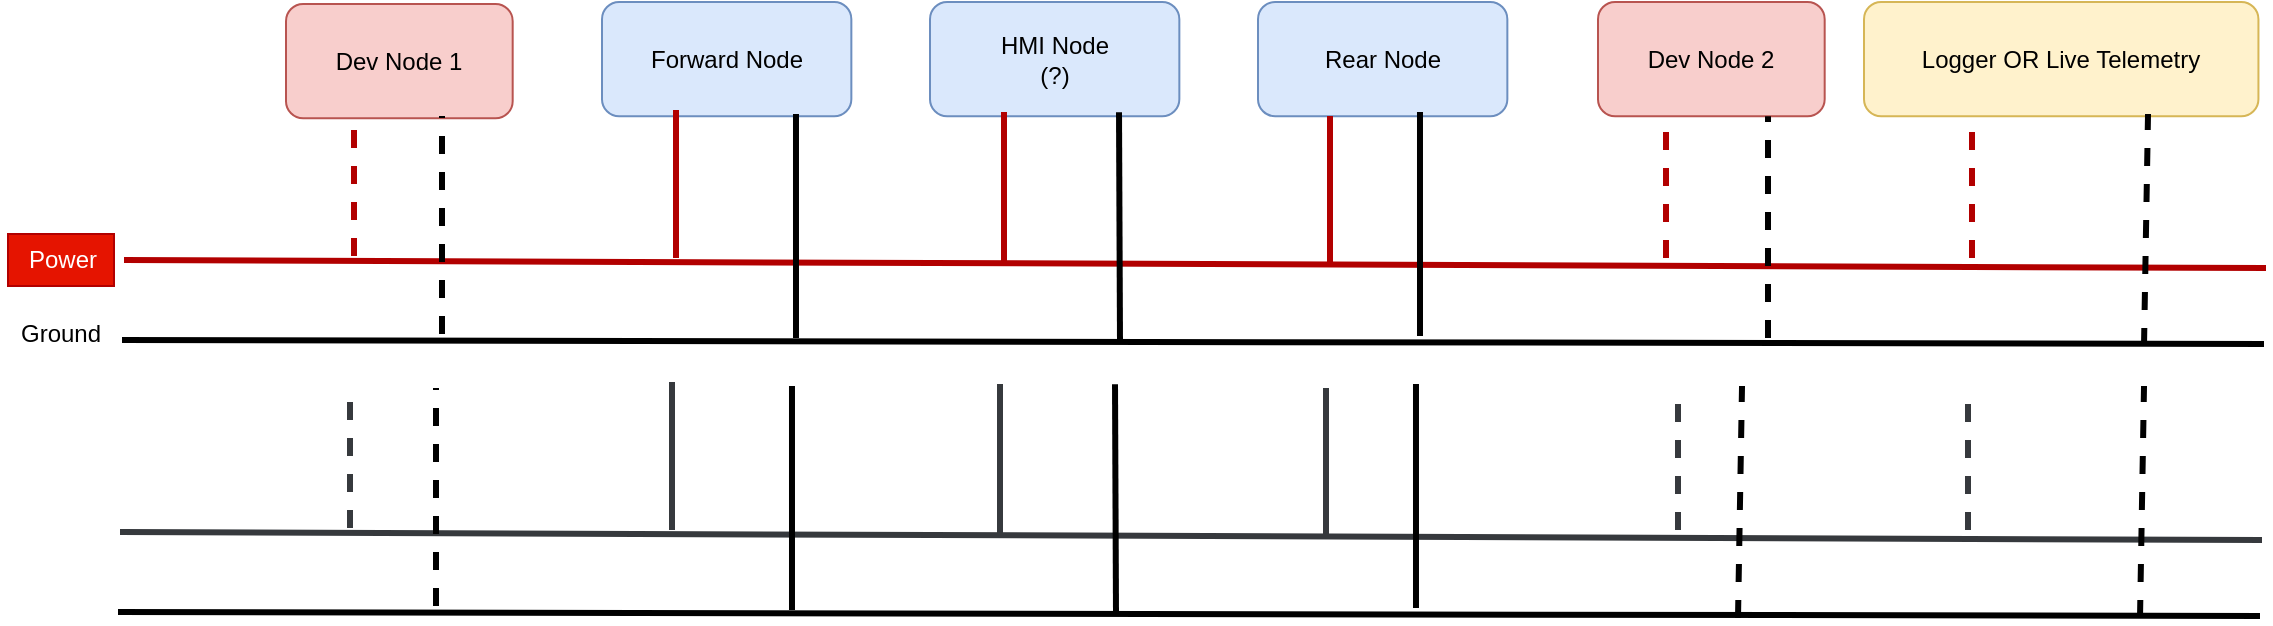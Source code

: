 <mxfile version="20.3.2" type="github">
  <diagram id="xZfFwY7MKwCHQ2jlt0gH" name="Page-1">
    <mxGraphModel dx="1422" dy="3233" grid="0" gridSize="10" guides="0" tooltips="1" connect="1" arrows="0" fold="1" page="1" pageScale="1" pageWidth="1169" pageHeight="827" math="0" shadow="0">
      <root>
        <mxCell id="0" />
        <mxCell id="1" parent="0" />
        <mxCell id="XrCBsZc2MaONhhPfoXOV-4" value="&lt;div&gt;Forward Node&lt;/div&gt;" style="rounded=1;whiteSpace=wrap;html=1;fillColor=#dae8fc;strokeColor=#6c8ebf;" parent="1" vertex="1">
          <mxGeometry x="317" y="-2094.004" width="124.676" height="57.141" as="geometry" />
        </mxCell>
        <mxCell id="XrCBsZc2MaONhhPfoXOV-5" value="&lt;div&gt;HMI Node&lt;br&gt;&lt;/div&gt;(?)" style="rounded=1;whiteSpace=wrap;html=1;fillColor=#dae8fc;strokeColor=#6c8ebf;" parent="1" vertex="1">
          <mxGeometry x="481" y="-2094.004" width="124.676" height="57.141" as="geometry" />
        </mxCell>
        <mxCell id="XrCBsZc2MaONhhPfoXOV-6" value="Rear Node" style="rounded=1;whiteSpace=wrap;html=1;fillColor=#dae8fc;strokeColor=#6c8ebf;" parent="1" vertex="1">
          <mxGeometry x="645" y="-2094.004" width="124.676" height="57.141" as="geometry" />
        </mxCell>
        <mxCell id="XrCBsZc2MaONhhPfoXOV-7" value="Logger OR Live Telemetry" style="rounded=1;whiteSpace=wrap;html=1;fillColor=#fff2cc;strokeColor=#d6b656;" parent="1" vertex="1">
          <mxGeometry x="948.003" y="-2094.004" width="197.214" height="57.141" as="geometry" />
        </mxCell>
        <mxCell id="XrCBsZc2MaONhhPfoXOV-15" value="Dev Node 1" style="rounded=1;whiteSpace=wrap;html=1;fillColor=#f8cecc;strokeColor=#b85450;" parent="1" vertex="1">
          <mxGeometry x="159.001" y="-2093.004" width="113.341" height="57.141" as="geometry" />
        </mxCell>
        <mxCell id="XrCBsZc2MaONhhPfoXOV-16" value="Dev Node 2" style="rounded=1;whiteSpace=wrap;html=1;fillColor=#f8cecc;strokeColor=#b85450;" parent="1" vertex="1">
          <mxGeometry x="815" y="-2094.004" width="113.341" height="57.141" as="geometry" />
        </mxCell>
        <mxCell id="MxM9bPDEYfuJ7olLyZAx-2" value="" style="endArrow=none;html=1;rounded=0;strokeWidth=3;endSize=7;fillColor=#e51400;strokeColor=#B20000;" parent="1" edge="1">
          <mxGeometry width="50" height="50" relative="1" as="geometry">
            <mxPoint x="78" y="-1965" as="sourcePoint" />
            <mxPoint x="1149" y="-1961" as="targetPoint" />
          </mxGeometry>
        </mxCell>
        <mxCell id="MxM9bPDEYfuJ7olLyZAx-3" value="" style="endArrow=none;html=1;rounded=0;strokeWidth=3;endSize=7;" parent="1" edge="1">
          <mxGeometry width="50" height="50" relative="1" as="geometry">
            <mxPoint x="77" y="-1925" as="sourcePoint" />
            <mxPoint x="1148" y="-1923" as="targetPoint" />
          </mxGeometry>
        </mxCell>
        <mxCell id="MxM9bPDEYfuJ7olLyZAx-4" value="Power" style="text;html=1;align=center;verticalAlign=middle;resizable=0;points=[];autosize=1;strokeColor=#B20000;fillColor=#e51400;fontColor=#ffffff;" parent="1" vertex="1">
          <mxGeometry x="20" y="-1978" width="53" height="26" as="geometry" />
        </mxCell>
        <mxCell id="MxM9bPDEYfuJ7olLyZAx-6" value="Ground" style="text;html=1;align=center;verticalAlign=middle;resizable=0;points=[];autosize=1;" parent="1" vertex="1">
          <mxGeometry x="16" y="-1941" width="59" height="26" as="geometry" />
        </mxCell>
        <mxCell id="MxM9bPDEYfuJ7olLyZAx-7" value="" style="endArrow=none;html=1;rounded=0;strokeWidth=3;endSize=7;exitX=0.75;exitY=1;exitDx=0;exitDy=0;" parent="1" edge="1">
          <mxGeometry width="50" height="50" relative="1" as="geometry">
            <mxPoint x="575.507" y="-2038.862" as="sourcePoint" />
            <mxPoint x="576" y="-1924" as="targetPoint" />
          </mxGeometry>
        </mxCell>
        <mxCell id="MxM9bPDEYfuJ7olLyZAx-8" value="" style="endArrow=none;html=1;rounded=0;strokeWidth=3;endSize=7;exitX=0.75;exitY=1;exitDx=0;exitDy=0;" parent="1" edge="1">
          <mxGeometry width="50" height="50" relative="1" as="geometry">
            <mxPoint x="725.997" y="-2039.002" as="sourcePoint" />
            <mxPoint x="726" y="-1927" as="targetPoint" />
          </mxGeometry>
        </mxCell>
        <mxCell id="MxM9bPDEYfuJ7olLyZAx-9" value="" style="endArrow=none;html=1;rounded=0;strokeWidth=3;endSize=7;exitX=0.75;exitY=1;exitDx=0;exitDy=0;" parent="1" edge="1">
          <mxGeometry width="50" height="50" relative="1" as="geometry">
            <mxPoint x="413.997" y="-2038.002" as="sourcePoint" />
            <mxPoint x="414" y="-1926" as="targetPoint" />
          </mxGeometry>
        </mxCell>
        <mxCell id="MxM9bPDEYfuJ7olLyZAx-10" value="" style="endArrow=none;dashed=1;html=1;rounded=0;strokeWidth=3;endSize=7;" parent="1" edge="1">
          <mxGeometry width="50" height="50" relative="1" as="geometry">
            <mxPoint x="237" y="-1928" as="sourcePoint" />
            <mxPoint x="237" y="-2037" as="targetPoint" />
          </mxGeometry>
        </mxCell>
        <mxCell id="MxM9bPDEYfuJ7olLyZAx-11" value="" style="endArrow=none;dashed=1;html=1;rounded=0;strokeWidth=3;endSize=7;entryX=0.75;entryY=1;entryDx=0;entryDy=0;" parent="1" target="XrCBsZc2MaONhhPfoXOV-16" edge="1">
          <mxGeometry width="50" height="50" relative="1" as="geometry">
            <mxPoint x="900" y="-1926" as="sourcePoint" />
            <mxPoint x="900.012" y="-2038.005" as="targetPoint" />
          </mxGeometry>
        </mxCell>
        <mxCell id="MxM9bPDEYfuJ7olLyZAx-12" value="" style="endArrow=none;dashed=1;html=1;rounded=0;strokeWidth=3;endSize=7;entryX=0.653;entryY=1.015;entryDx=0;entryDy=0;entryPerimeter=0;" parent="1" edge="1">
          <mxGeometry width="50" height="50" relative="1" as="geometry">
            <mxPoint x="1088" y="-1921.99" as="sourcePoint" />
            <mxPoint x="1090.012" y="-2037.995" as="targetPoint" />
          </mxGeometry>
        </mxCell>
        <mxCell id="MxM9bPDEYfuJ7olLyZAx-13" value="" style="endArrow=none;dashed=1;html=1;rounded=0;strokeWidth=3;endSize=7;fillColor=#e51400;strokeColor=#B20000;" parent="1" edge="1">
          <mxGeometry width="50" height="50" relative="1" as="geometry">
            <mxPoint x="193" y="-1967" as="sourcePoint" />
            <mxPoint x="193" y="-2035" as="targetPoint" />
          </mxGeometry>
        </mxCell>
        <mxCell id="MxM9bPDEYfuJ7olLyZAx-15" value="" style="endArrow=none;dashed=1;html=1;rounded=0;strokeWidth=3;endSize=7;fillColor=#e51400;strokeColor=#B20000;" parent="1" edge="1">
          <mxGeometry width="50" height="50" relative="1" as="geometry">
            <mxPoint x="849" y="-1966" as="sourcePoint" />
            <mxPoint x="849" y="-2034" as="targetPoint" />
          </mxGeometry>
        </mxCell>
        <mxCell id="MxM9bPDEYfuJ7olLyZAx-16" value="" style="endArrow=none;dashed=1;html=1;rounded=0;strokeWidth=3;endSize=7;fillColor=#e51400;strokeColor=#B20000;" parent="1" edge="1">
          <mxGeometry width="50" height="50" relative="1" as="geometry">
            <mxPoint x="1002" y="-1966" as="sourcePoint" />
            <mxPoint x="1002" y="-2034" as="targetPoint" />
          </mxGeometry>
        </mxCell>
        <mxCell id="MxM9bPDEYfuJ7olLyZAx-17" value="" style="endArrow=none;html=1;rounded=0;strokeWidth=3;endSize=7;fillColor=#e51400;strokeColor=#B20000;" parent="1" edge="1">
          <mxGeometry width="50" height="50" relative="1" as="geometry">
            <mxPoint x="354" y="-1966" as="sourcePoint" />
            <mxPoint x="354" y="-2040" as="targetPoint" />
          </mxGeometry>
        </mxCell>
        <mxCell id="MxM9bPDEYfuJ7olLyZAx-18" value="" style="endArrow=none;html=1;rounded=0;strokeWidth=3;endSize=7;fillColor=#e51400;strokeColor=#B20000;" parent="1" edge="1">
          <mxGeometry width="50" height="50" relative="1" as="geometry">
            <mxPoint x="518" y="-1962" as="sourcePoint" />
            <mxPoint x="518" y="-2039" as="targetPoint" />
          </mxGeometry>
        </mxCell>
        <mxCell id="MxM9bPDEYfuJ7olLyZAx-20" value="" style="endArrow=none;html=1;rounded=0;strokeWidth=3;endSize=7;fillColor=#e51400;strokeColor=#B20000;" parent="1" edge="1">
          <mxGeometry width="50" height="50" relative="1" as="geometry">
            <mxPoint x="681" y="-1963" as="sourcePoint" />
            <mxPoint x="681" y="-2037" as="targetPoint" />
          </mxGeometry>
        </mxCell>
        <mxCell id="Lm6TPOABvvp6r9pYX8W7-11" value="" style="endArrow=none;html=1;rounded=0;strokeWidth=3;endSize=7;fillColor=#ffff88;strokeColor=#36393d;" edge="1" parent="1">
          <mxGeometry width="50" height="50" relative="1" as="geometry">
            <mxPoint x="76" y="-1829" as="sourcePoint" />
            <mxPoint x="1147" y="-1825" as="targetPoint" />
          </mxGeometry>
        </mxCell>
        <mxCell id="Lm6TPOABvvp6r9pYX8W7-12" value="" style="endArrow=none;html=1;rounded=0;strokeWidth=3;endSize=7;" edge="1" parent="1">
          <mxGeometry width="50" height="50" relative="1" as="geometry">
            <mxPoint x="75" y="-1789" as="sourcePoint" />
            <mxPoint x="1146" y="-1787" as="targetPoint" />
          </mxGeometry>
        </mxCell>
        <mxCell id="Lm6TPOABvvp6r9pYX8W7-13" value="" style="endArrow=none;html=1;rounded=0;strokeWidth=3;endSize=7;exitX=0.75;exitY=1;exitDx=0;exitDy=0;" edge="1" parent="1">
          <mxGeometry width="50" height="50" relative="1" as="geometry">
            <mxPoint x="573.507" y="-1902.862" as="sourcePoint" />
            <mxPoint x="574" y="-1788" as="targetPoint" />
          </mxGeometry>
        </mxCell>
        <mxCell id="Lm6TPOABvvp6r9pYX8W7-14" value="" style="endArrow=none;html=1;rounded=0;strokeWidth=3;endSize=7;exitX=0.75;exitY=1;exitDx=0;exitDy=0;" edge="1" parent="1">
          <mxGeometry width="50" height="50" relative="1" as="geometry">
            <mxPoint x="723.997" y="-1903.002" as="sourcePoint" />
            <mxPoint x="724" y="-1791" as="targetPoint" />
          </mxGeometry>
        </mxCell>
        <mxCell id="Lm6TPOABvvp6r9pYX8W7-15" value="" style="endArrow=none;html=1;rounded=0;strokeWidth=3;endSize=7;exitX=0.75;exitY=1;exitDx=0;exitDy=0;" edge="1" parent="1">
          <mxGeometry width="50" height="50" relative="1" as="geometry">
            <mxPoint x="411.997" y="-1902.002" as="sourcePoint" />
            <mxPoint x="412" y="-1790" as="targetPoint" />
          </mxGeometry>
        </mxCell>
        <mxCell id="Lm6TPOABvvp6r9pYX8W7-16" value="" style="endArrow=none;dashed=1;html=1;rounded=0;strokeWidth=3;endSize=7;" edge="1" parent="1">
          <mxGeometry width="50" height="50" relative="1" as="geometry">
            <mxPoint x="234" y="-1792" as="sourcePoint" />
            <mxPoint x="234" y="-1901" as="targetPoint" />
          </mxGeometry>
        </mxCell>
        <mxCell id="Lm6TPOABvvp6r9pYX8W7-17" value="" style="endArrow=none;dashed=1;html=1;rounded=0;strokeWidth=3;endSize=7;entryX=0.653;entryY=1.015;entryDx=0;entryDy=0;entryPerimeter=0;" edge="1" parent="1">
          <mxGeometry width="50" height="50" relative="1" as="geometry">
            <mxPoint x="885" y="-1786" as="sourcePoint" />
            <mxPoint x="887.012" y="-1902.005" as="targetPoint" />
          </mxGeometry>
        </mxCell>
        <mxCell id="Lm6TPOABvvp6r9pYX8W7-18" value="" style="endArrow=none;dashed=1;html=1;rounded=0;strokeWidth=3;endSize=7;entryX=0.653;entryY=1.015;entryDx=0;entryDy=0;entryPerimeter=0;" edge="1" parent="1">
          <mxGeometry width="50" height="50" relative="1" as="geometry">
            <mxPoint x="1086" y="-1785.99" as="sourcePoint" />
            <mxPoint x="1088.012" y="-1901.995" as="targetPoint" />
          </mxGeometry>
        </mxCell>
        <mxCell id="Lm6TPOABvvp6r9pYX8W7-19" value="" style="endArrow=none;dashed=1;html=1;rounded=0;strokeWidth=3;endSize=7;fillColor=#ffff88;strokeColor=#36393d;" edge="1" parent="1">
          <mxGeometry width="50" height="50" relative="1" as="geometry">
            <mxPoint x="191" y="-1831" as="sourcePoint" />
            <mxPoint x="191" y="-1899" as="targetPoint" />
          </mxGeometry>
        </mxCell>
        <mxCell id="Lm6TPOABvvp6r9pYX8W7-20" value="" style="endArrow=none;dashed=1;html=1;rounded=0;strokeWidth=3;endSize=7;fillColor=#ffff88;strokeColor=#36393d;" edge="1" parent="1">
          <mxGeometry width="50" height="50" relative="1" as="geometry">
            <mxPoint x="855" y="-1830" as="sourcePoint" />
            <mxPoint x="855" y="-1898" as="targetPoint" />
          </mxGeometry>
        </mxCell>
        <mxCell id="Lm6TPOABvvp6r9pYX8W7-21" value="" style="endArrow=none;dashed=1;html=1;rounded=0;strokeWidth=3;endSize=7;fillColor=#ffff88;strokeColor=#36393d;" edge="1" parent="1">
          <mxGeometry width="50" height="50" relative="1" as="geometry">
            <mxPoint x="1000" y="-1830" as="sourcePoint" />
            <mxPoint x="1000" y="-1898" as="targetPoint" />
          </mxGeometry>
        </mxCell>
        <mxCell id="Lm6TPOABvvp6r9pYX8W7-22" value="" style="endArrow=none;html=1;rounded=0;strokeWidth=3;endSize=7;fillColor=#ffff88;strokeColor=#36393d;" edge="1" parent="1">
          <mxGeometry width="50" height="50" relative="1" as="geometry">
            <mxPoint x="352" y="-1830" as="sourcePoint" />
            <mxPoint x="352" y="-1904" as="targetPoint" />
          </mxGeometry>
        </mxCell>
        <mxCell id="Lm6TPOABvvp6r9pYX8W7-23" value="" style="endArrow=none;html=1;rounded=0;strokeWidth=3;endSize=7;fillColor=#ffff88;strokeColor=#36393d;" edge="1" parent="1">
          <mxGeometry width="50" height="50" relative="1" as="geometry">
            <mxPoint x="516" y="-1826" as="sourcePoint" />
            <mxPoint x="516" y="-1903" as="targetPoint" />
          </mxGeometry>
        </mxCell>
        <mxCell id="Lm6TPOABvvp6r9pYX8W7-24" value="" style="endArrow=none;html=1;rounded=0;strokeWidth=3;endSize=7;fillColor=#ffff88;strokeColor=#36393d;" edge="1" parent="1">
          <mxGeometry width="50" height="50" relative="1" as="geometry">
            <mxPoint x="679" y="-1827" as="sourcePoint" />
            <mxPoint x="679" y="-1901" as="targetPoint" />
          </mxGeometry>
        </mxCell>
      </root>
    </mxGraphModel>
  </diagram>
</mxfile>
